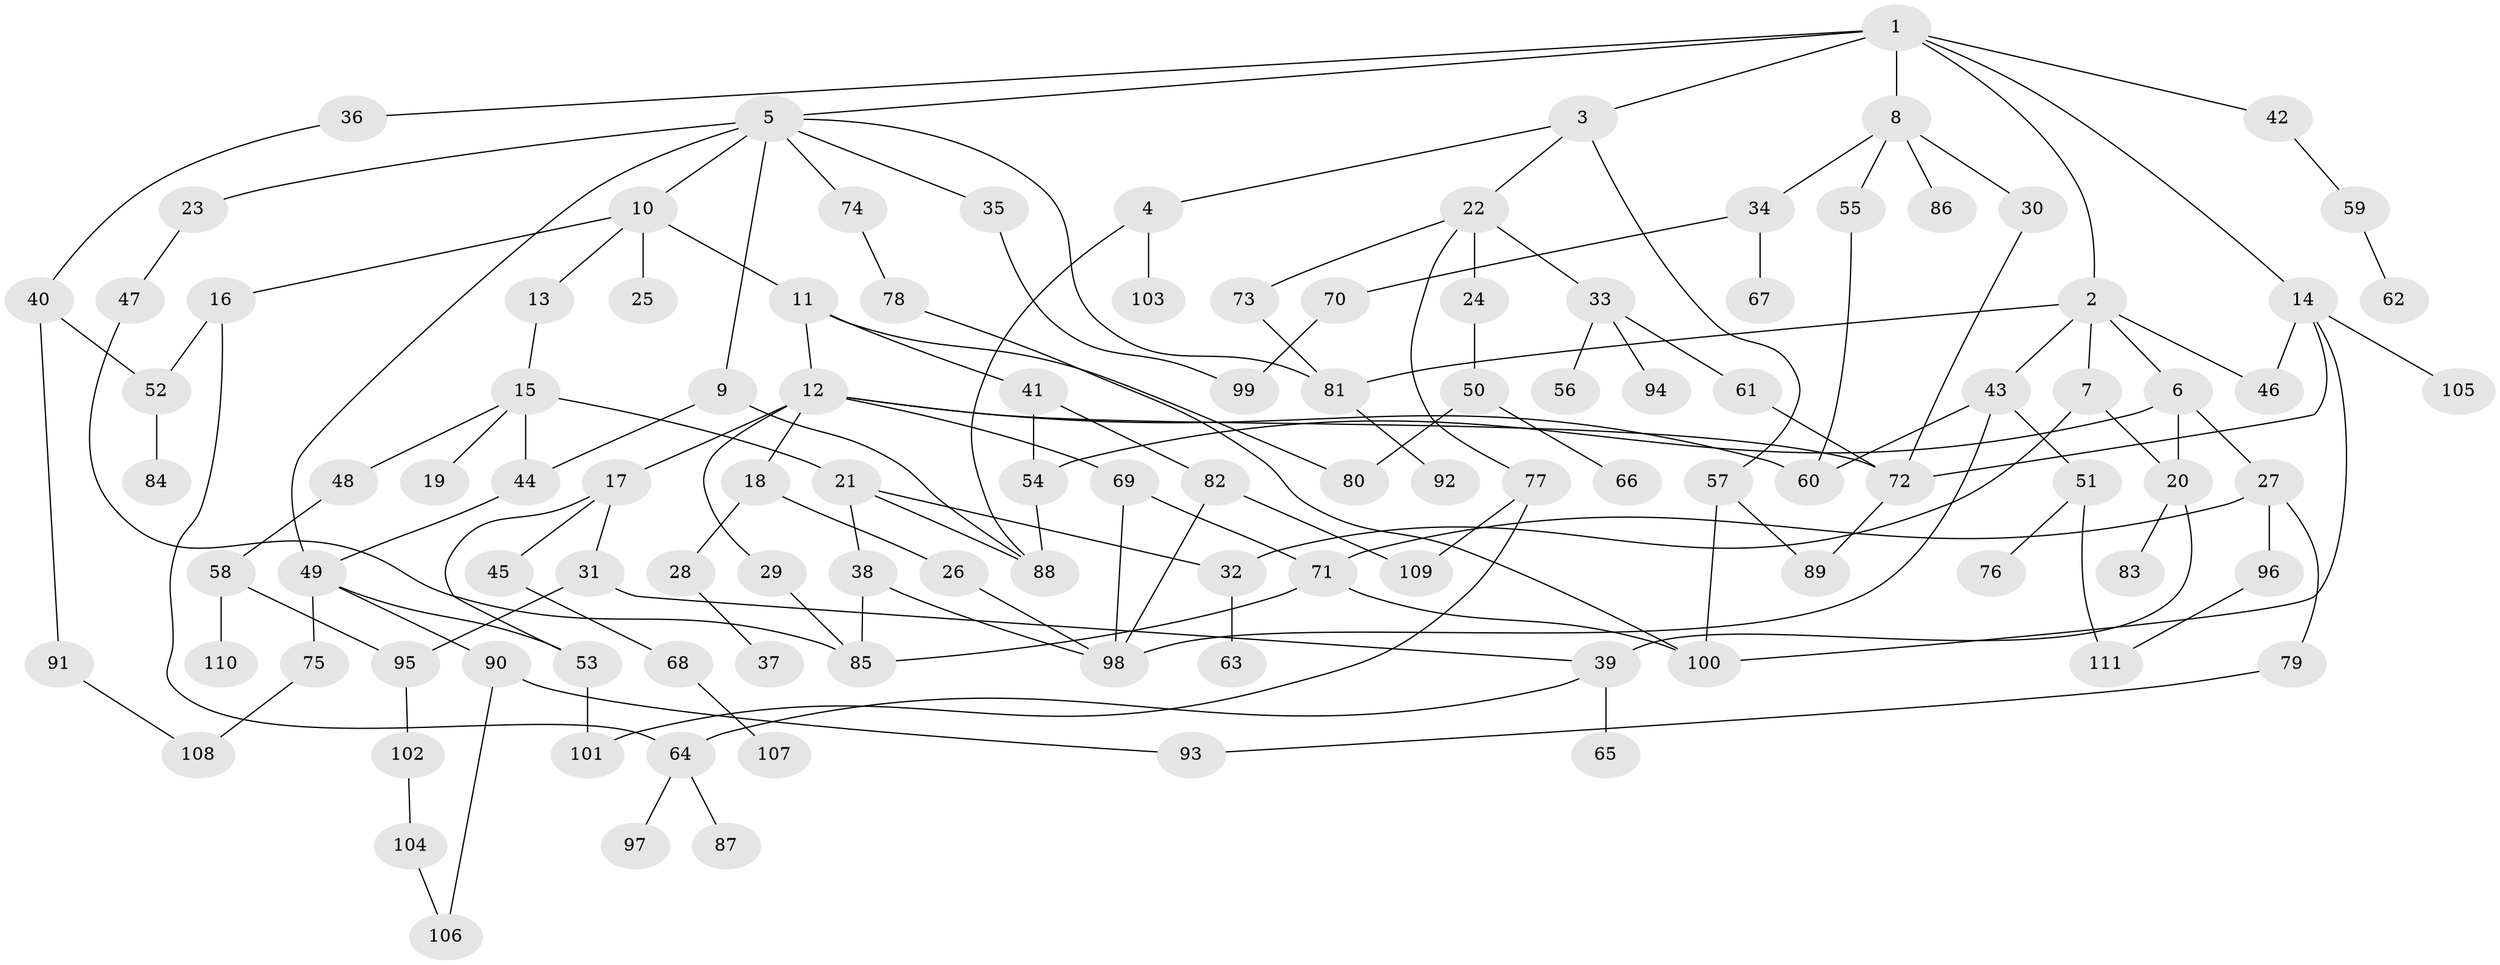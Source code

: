 // coarse degree distribution, {9: 0.0136986301369863, 6: 0.0410958904109589, 2: 0.273972602739726, 11: 0.0136986301369863, 5: 0.1506849315068493, 3: 0.1780821917808219, 4: 0.1095890410958904, 7: 0.0136986301369863, 1: 0.2054794520547945}
// Generated by graph-tools (version 1.1) at 2025/41/03/06/25 10:41:30]
// undirected, 111 vertices, 151 edges
graph export_dot {
graph [start="1"]
  node [color=gray90,style=filled];
  1;
  2;
  3;
  4;
  5;
  6;
  7;
  8;
  9;
  10;
  11;
  12;
  13;
  14;
  15;
  16;
  17;
  18;
  19;
  20;
  21;
  22;
  23;
  24;
  25;
  26;
  27;
  28;
  29;
  30;
  31;
  32;
  33;
  34;
  35;
  36;
  37;
  38;
  39;
  40;
  41;
  42;
  43;
  44;
  45;
  46;
  47;
  48;
  49;
  50;
  51;
  52;
  53;
  54;
  55;
  56;
  57;
  58;
  59;
  60;
  61;
  62;
  63;
  64;
  65;
  66;
  67;
  68;
  69;
  70;
  71;
  72;
  73;
  74;
  75;
  76;
  77;
  78;
  79;
  80;
  81;
  82;
  83;
  84;
  85;
  86;
  87;
  88;
  89;
  90;
  91;
  92;
  93;
  94;
  95;
  96;
  97;
  98;
  99;
  100;
  101;
  102;
  103;
  104;
  105;
  106;
  107;
  108;
  109;
  110;
  111;
  1 -- 2;
  1 -- 3;
  1 -- 5;
  1 -- 8;
  1 -- 14;
  1 -- 36;
  1 -- 42;
  2 -- 6;
  2 -- 7;
  2 -- 43;
  2 -- 46;
  2 -- 81;
  3 -- 4;
  3 -- 22;
  3 -- 57;
  4 -- 103;
  4 -- 88;
  5 -- 9;
  5 -- 10;
  5 -- 23;
  5 -- 35;
  5 -- 49;
  5 -- 74;
  5 -- 81;
  6 -- 27;
  6 -- 54;
  6 -- 20;
  7 -- 20;
  7 -- 32;
  8 -- 30;
  8 -- 34;
  8 -- 55;
  8 -- 86;
  9 -- 44;
  9 -- 88;
  10 -- 11;
  10 -- 13;
  10 -- 16;
  10 -- 25;
  11 -- 12;
  11 -- 41;
  11 -- 80;
  12 -- 17;
  12 -- 18;
  12 -- 29;
  12 -- 69;
  12 -- 60;
  12 -- 72;
  13 -- 15;
  14 -- 46;
  14 -- 105;
  14 -- 72;
  14 -- 100;
  15 -- 19;
  15 -- 21;
  15 -- 44;
  15 -- 48;
  16 -- 52;
  16 -- 64;
  17 -- 31;
  17 -- 45;
  17 -- 53;
  18 -- 26;
  18 -- 28;
  20 -- 39;
  20 -- 83;
  21 -- 32;
  21 -- 38;
  21 -- 88;
  22 -- 24;
  22 -- 33;
  22 -- 73;
  22 -- 77;
  23 -- 47;
  24 -- 50;
  26 -- 98;
  27 -- 79;
  27 -- 96;
  27 -- 71;
  28 -- 37;
  29 -- 85;
  30 -- 72;
  31 -- 39;
  31 -- 95;
  32 -- 63;
  33 -- 56;
  33 -- 61;
  33 -- 94;
  34 -- 67;
  34 -- 70;
  35 -- 99;
  36 -- 40;
  38 -- 85;
  38 -- 98;
  39 -- 65;
  39 -- 64;
  40 -- 91;
  40 -- 52;
  41 -- 54;
  41 -- 82;
  42 -- 59;
  43 -- 51;
  43 -- 98;
  43 -- 60;
  44 -- 49;
  45 -- 68;
  47 -- 85;
  48 -- 58;
  49 -- 53;
  49 -- 75;
  49 -- 90;
  50 -- 66;
  50 -- 80;
  51 -- 76;
  51 -- 111;
  52 -- 84;
  53 -- 101;
  54 -- 88;
  55 -- 60;
  57 -- 100;
  57 -- 89;
  58 -- 95;
  58 -- 110;
  59 -- 62;
  61 -- 72;
  64 -- 87;
  64 -- 97;
  68 -- 107;
  69 -- 71;
  69 -- 98;
  70 -- 99;
  71 -- 85;
  71 -- 100;
  72 -- 89;
  73 -- 81;
  74 -- 78;
  75 -- 108;
  77 -- 109;
  77 -- 101;
  78 -- 100;
  79 -- 93;
  81 -- 92;
  82 -- 109;
  82 -- 98;
  90 -- 93;
  90 -- 106;
  91 -- 108;
  95 -- 102;
  96 -- 111;
  102 -- 104;
  104 -- 106;
}
